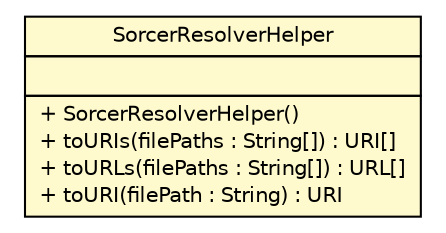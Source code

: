 #!/usr/local/bin/dot
#
# Class diagram 
# Generated by UMLGraph version R5_6 (http://www.umlgraph.org/)
#

digraph G {
	edge [fontname="Helvetica",fontsize=10,labelfontname="Helvetica",labelfontsize=10];
	node [fontname="Helvetica",fontsize=10,shape=plaintext];
	nodesep=0.25;
	ranksep=0.5;
	// sorcer.util.SorcerResolverHelper
	c453962 [label=<<table title="sorcer.util.SorcerResolverHelper" border="0" cellborder="1" cellspacing="0" cellpadding="2" port="p" bgcolor="lemonChiffon" href="./SorcerResolverHelper.html">
		<tr><td><table border="0" cellspacing="0" cellpadding="1">
<tr><td align="center" balign="center"> SorcerResolverHelper </td></tr>
		</table></td></tr>
		<tr><td><table border="0" cellspacing="0" cellpadding="1">
<tr><td align="left" balign="left">  </td></tr>
		</table></td></tr>
		<tr><td><table border="0" cellspacing="0" cellpadding="1">
<tr><td align="left" balign="left"> + SorcerResolverHelper() </td></tr>
<tr><td align="left" balign="left"> + toURIs(filePaths : String[]) : URI[] </td></tr>
<tr><td align="left" balign="left"> + toURLs(filePaths : String[]) : URL[] </td></tr>
<tr><td align="left" balign="left"> + toURI(filePath : String) : URI </td></tr>
		</table></td></tr>
		</table>>, URL="./SorcerResolverHelper.html", fontname="Helvetica", fontcolor="black", fontsize=10.0];
}

